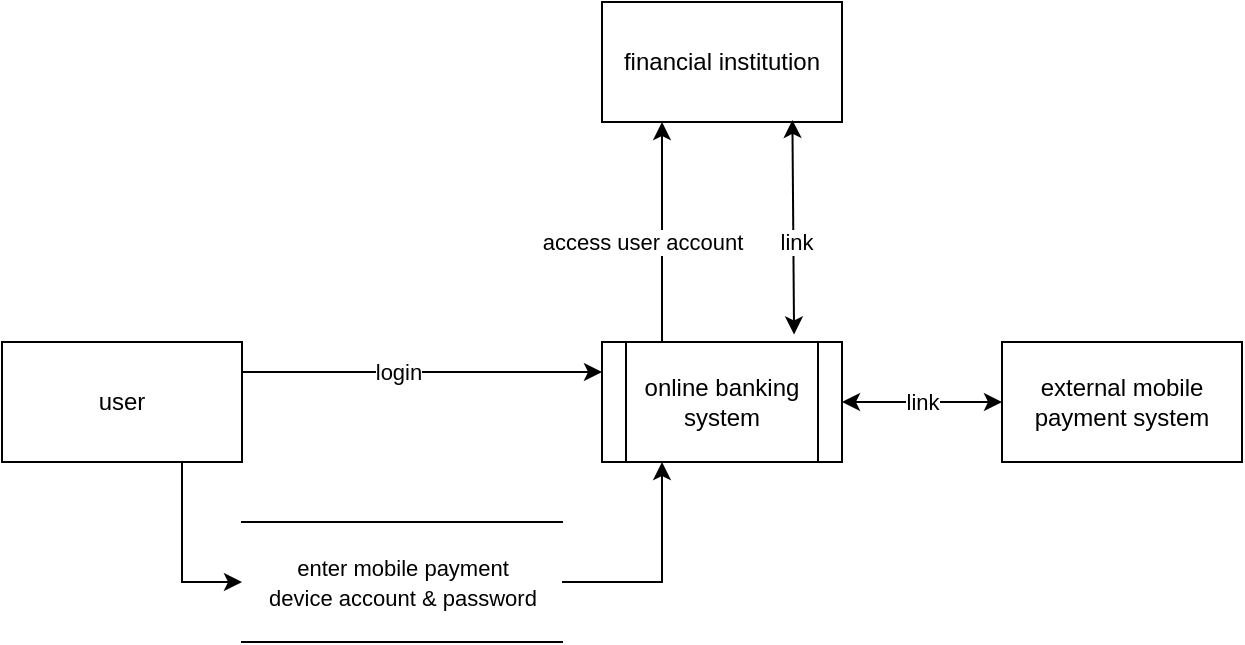 <mxfile version="13.2.1" type="device"><diagram id="bMZcQuUI_HPZ87HzWWR9" name="Page-1"><mxGraphModel dx="1038" dy="499" grid="1" gridSize="10" guides="1" tooltips="1" connect="1" arrows="1" fold="1" page="1" pageScale="1" pageWidth="827" pageHeight="1169" math="0" shadow="0"><root><mxCell id="0"/><mxCell id="1" parent="0"/><mxCell id="-siSy2zZ-X3EyLBm58T0-16" style="edgeStyle=orthogonalEdgeStyle;rounded=0;orthogonalLoop=1;jettySize=auto;html=1;exitX=0.25;exitY=0;exitDx=0;exitDy=0;entryX=0.25;entryY=1;entryDx=0;entryDy=0;" parent="1" source="-siSy2zZ-X3EyLBm58T0-5" target="-siSy2zZ-X3EyLBm58T0-15" edge="1"><mxGeometry relative="1" as="geometry"/></mxCell><mxCell id="-siSy2zZ-X3EyLBm58T0-17" value="access user account" style="edgeLabel;html=1;align=center;verticalAlign=middle;resizable=0;points=[];" parent="-siSy2zZ-X3EyLBm58T0-16" vertex="1" connectable="0"><mxGeometry x="0.26" relative="1" as="geometry"><mxPoint x="-10" y="19" as="offset"/></mxGeometry></mxCell><mxCell id="-siSy2zZ-X3EyLBm58T0-5" value="online banking system" style="shape=process;whiteSpace=wrap;html=1;backgroundOutline=1;" parent="1" vertex="1"><mxGeometry x="360" y="270" width="120" height="60" as="geometry"/></mxCell><mxCell id="-siSy2zZ-X3EyLBm58T0-6" style="edgeStyle=orthogonalEdgeStyle;rounded=0;orthogonalLoop=1;jettySize=auto;html=1;exitX=1;exitY=0.25;exitDx=0;exitDy=0;entryX=0;entryY=0.25;entryDx=0;entryDy=0;" parent="1" source="-siSy2zZ-X3EyLBm58T0-8" target="-siSy2zZ-X3EyLBm58T0-5" edge="1"><mxGeometry relative="1" as="geometry"/></mxCell><mxCell id="-siSy2zZ-X3EyLBm58T0-7" value="login" style="edgeLabel;html=1;align=center;verticalAlign=middle;resizable=0;points=[];" parent="-siSy2zZ-X3EyLBm58T0-6" vertex="1" connectable="0"><mxGeometry x="-0.342" relative="1" as="geometry"><mxPoint x="19" as="offset"/></mxGeometry></mxCell><mxCell id="R3xZUGtadHQ2lOyTKfSA-4" style="edgeStyle=orthogonalEdgeStyle;rounded=0;orthogonalLoop=1;jettySize=auto;html=1;exitX=0.75;exitY=1;exitDx=0;exitDy=0;entryX=0;entryY=0.5;entryDx=0;entryDy=0;" edge="1" parent="1" source="-siSy2zZ-X3EyLBm58T0-8" target="R3xZUGtadHQ2lOyTKfSA-1"><mxGeometry relative="1" as="geometry"/></mxCell><mxCell id="-siSy2zZ-X3EyLBm58T0-8" value="user" style="rounded=0;whiteSpace=wrap;html=1;" parent="1" vertex="1"><mxGeometry x="60" y="270" width="120" height="60" as="geometry"/></mxCell><mxCell id="-siSy2zZ-X3EyLBm58T0-12" value="external mobile payment system" style="rounded=0;whiteSpace=wrap;html=1;" parent="1" vertex="1"><mxGeometry x="560" y="270" width="120" height="60" as="geometry"/></mxCell><mxCell id="-siSy2zZ-X3EyLBm58T0-15" value="financial institution" style="rounded=0;whiteSpace=wrap;html=1;" parent="1" vertex="1"><mxGeometry x="360" y="100" width="120" height="60" as="geometry"/></mxCell><mxCell id="-siSy2zZ-X3EyLBm58T0-22" value="" style="endArrow=classic;startArrow=classic;html=1;exitX=1;exitY=0.5;exitDx=0;exitDy=0;entryX=0;entryY=0.5;entryDx=0;entryDy=0;" parent="1" source="-siSy2zZ-X3EyLBm58T0-5" target="-siSy2zZ-X3EyLBm58T0-12" edge="1"><mxGeometry width="50" height="50" relative="1" as="geometry"><mxPoint x="520" y="340" as="sourcePoint"/><mxPoint x="570" y="290" as="targetPoint"/></mxGeometry></mxCell><mxCell id="-siSy2zZ-X3EyLBm58T0-23" value="link" style="edgeLabel;html=1;align=center;verticalAlign=middle;resizable=0;points=[];" parent="-siSy2zZ-X3EyLBm58T0-22" vertex="1" connectable="0"><mxGeometry x="-0.234" y="-1" relative="1" as="geometry"><mxPoint x="9" y="-1" as="offset"/></mxGeometry></mxCell><mxCell id="-siSy2zZ-X3EyLBm58T0-24" value="" style="endArrow=classic;startArrow=classic;html=1;exitX=0.817;exitY=-0.063;exitDx=0;exitDy=0;exitPerimeter=0;entryX=0.81;entryY=0.983;entryDx=0;entryDy=0;entryPerimeter=0;" parent="1" edge="1"><mxGeometry width="50" height="50" relative="1" as="geometry"><mxPoint x="456.04" y="266.22" as="sourcePoint"/><mxPoint x="455.2" y="158.98" as="targetPoint"/></mxGeometry></mxCell><mxCell id="-siSy2zZ-X3EyLBm58T0-25" value="link" style="edgeLabel;html=1;align=center;verticalAlign=middle;resizable=0;points=[];" parent="-siSy2zZ-X3EyLBm58T0-24" vertex="1" connectable="0"><mxGeometry x="-0.556" y="-1" relative="1" as="geometry"><mxPoint y="-22.21" as="offset"/></mxGeometry></mxCell><mxCell id="R3xZUGtadHQ2lOyTKfSA-5" style="edgeStyle=orthogonalEdgeStyle;rounded=0;orthogonalLoop=1;jettySize=auto;html=1;exitX=1;exitY=0.5;exitDx=0;exitDy=0;entryX=0.25;entryY=1;entryDx=0;entryDy=0;" edge="1" parent="1" source="R3xZUGtadHQ2lOyTKfSA-1" target="-siSy2zZ-X3EyLBm58T0-5"><mxGeometry relative="1" as="geometry"/></mxCell><mxCell id="R3xZUGtadHQ2lOyTKfSA-1" value="&lt;span style=&quot;font-size: 11px ; background-color: rgb(255 , 255 , 255)&quot;&gt;enter mobile payment&lt;/span&gt;&lt;br style=&quot;font-size: 11px&quot;&gt;&lt;span style=&quot;font-size: 11px ; background-color: rgb(255 , 255 , 255)&quot;&gt;device account &amp;amp; password&lt;/span&gt;" style="html=1;dashed=0;whitespace=wrap;shape=partialRectangle;right=0;left=0;" vertex="1" parent="1"><mxGeometry x="180" y="360" width="160" height="60" as="geometry"/></mxCell></root></mxGraphModel></diagram></mxfile>